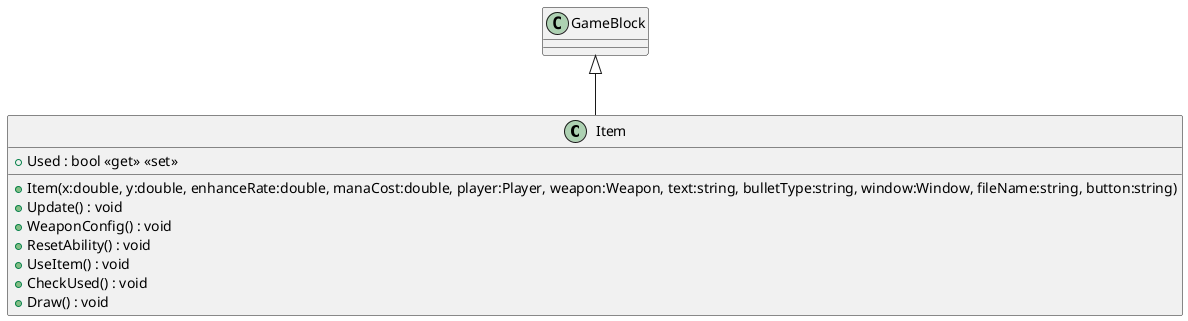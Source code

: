 @startuml
class Item {
    + Item(x:double, y:double, enhanceRate:double, manaCost:double, player:Player, weapon:Weapon, text:string, bulletType:string, window:Window, fileName:string, button:string)
    + Used : bool <<get>> <<set>>
    + Update() : void
    + WeaponConfig() : void
    + ResetAbility() : void
    + UseItem() : void
    + CheckUsed() : void
    + Draw() : void
}
GameBlock <|-- Item
@enduml
